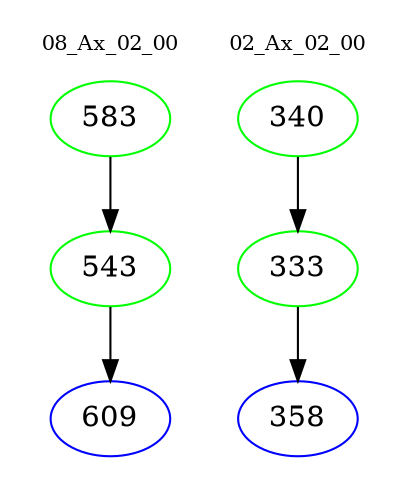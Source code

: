 digraph{
subgraph cluster_0 {
color = white
label = "08_Ax_02_00";
fontsize=10;
T0_583 [label="583", color="green"]
T0_583 -> T0_543 [color="black"]
T0_543 [label="543", color="green"]
T0_543 -> T0_609 [color="black"]
T0_609 [label="609", color="blue"]
}
subgraph cluster_1 {
color = white
label = "02_Ax_02_00";
fontsize=10;
T1_340 [label="340", color="green"]
T1_340 -> T1_333 [color="black"]
T1_333 [label="333", color="green"]
T1_333 -> T1_358 [color="black"]
T1_358 [label="358", color="blue"]
}
}
